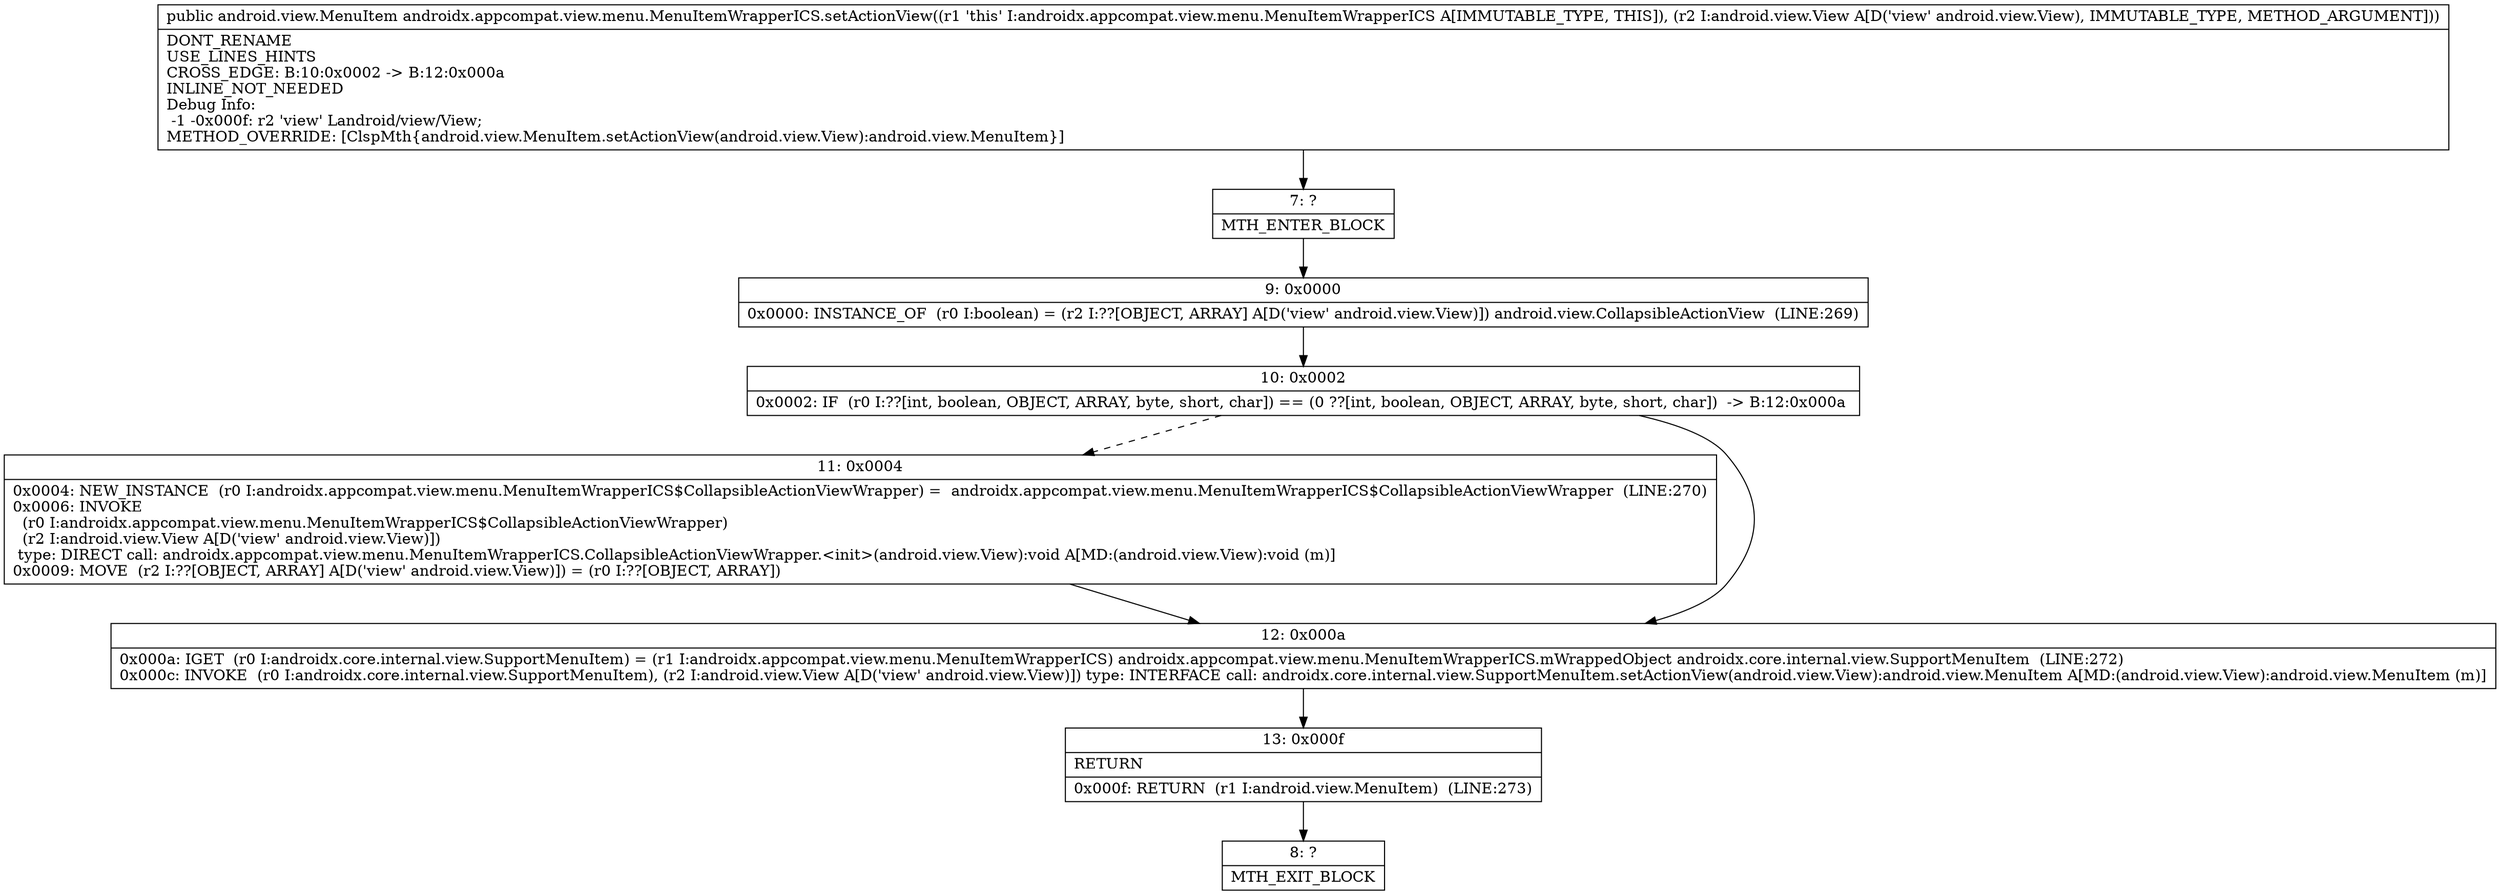 digraph "CFG forandroidx.appcompat.view.menu.MenuItemWrapperICS.setActionView(Landroid\/view\/View;)Landroid\/view\/MenuItem;" {
Node_7 [shape=record,label="{7\:\ ?|MTH_ENTER_BLOCK\l}"];
Node_9 [shape=record,label="{9\:\ 0x0000|0x0000: INSTANCE_OF  (r0 I:boolean) = (r2 I:??[OBJECT, ARRAY] A[D('view' android.view.View)]) android.view.CollapsibleActionView  (LINE:269)\l}"];
Node_10 [shape=record,label="{10\:\ 0x0002|0x0002: IF  (r0 I:??[int, boolean, OBJECT, ARRAY, byte, short, char]) == (0 ??[int, boolean, OBJECT, ARRAY, byte, short, char])  \-\> B:12:0x000a \l}"];
Node_11 [shape=record,label="{11\:\ 0x0004|0x0004: NEW_INSTANCE  (r0 I:androidx.appcompat.view.menu.MenuItemWrapperICS$CollapsibleActionViewWrapper) =  androidx.appcompat.view.menu.MenuItemWrapperICS$CollapsibleActionViewWrapper  (LINE:270)\l0x0006: INVOKE  \l  (r0 I:androidx.appcompat.view.menu.MenuItemWrapperICS$CollapsibleActionViewWrapper)\l  (r2 I:android.view.View A[D('view' android.view.View)])\l type: DIRECT call: androidx.appcompat.view.menu.MenuItemWrapperICS.CollapsibleActionViewWrapper.\<init\>(android.view.View):void A[MD:(android.view.View):void (m)]\l0x0009: MOVE  (r2 I:??[OBJECT, ARRAY] A[D('view' android.view.View)]) = (r0 I:??[OBJECT, ARRAY]) \l}"];
Node_12 [shape=record,label="{12\:\ 0x000a|0x000a: IGET  (r0 I:androidx.core.internal.view.SupportMenuItem) = (r1 I:androidx.appcompat.view.menu.MenuItemWrapperICS) androidx.appcompat.view.menu.MenuItemWrapperICS.mWrappedObject androidx.core.internal.view.SupportMenuItem  (LINE:272)\l0x000c: INVOKE  (r0 I:androidx.core.internal.view.SupportMenuItem), (r2 I:android.view.View A[D('view' android.view.View)]) type: INTERFACE call: androidx.core.internal.view.SupportMenuItem.setActionView(android.view.View):android.view.MenuItem A[MD:(android.view.View):android.view.MenuItem (m)]\l}"];
Node_13 [shape=record,label="{13\:\ 0x000f|RETURN\l|0x000f: RETURN  (r1 I:android.view.MenuItem)  (LINE:273)\l}"];
Node_8 [shape=record,label="{8\:\ ?|MTH_EXIT_BLOCK\l}"];
MethodNode[shape=record,label="{public android.view.MenuItem androidx.appcompat.view.menu.MenuItemWrapperICS.setActionView((r1 'this' I:androidx.appcompat.view.menu.MenuItemWrapperICS A[IMMUTABLE_TYPE, THIS]), (r2 I:android.view.View A[D('view' android.view.View), IMMUTABLE_TYPE, METHOD_ARGUMENT]))  | DONT_RENAME\lUSE_LINES_HINTS\lCROSS_EDGE: B:10:0x0002 \-\> B:12:0x000a\lINLINE_NOT_NEEDED\lDebug Info:\l  \-1 \-0x000f: r2 'view' Landroid\/view\/View;\lMETHOD_OVERRIDE: [ClspMth\{android.view.MenuItem.setActionView(android.view.View):android.view.MenuItem\}]\l}"];
MethodNode -> Node_7;Node_7 -> Node_9;
Node_9 -> Node_10;
Node_10 -> Node_11[style=dashed];
Node_10 -> Node_12;
Node_11 -> Node_12;
Node_12 -> Node_13;
Node_13 -> Node_8;
}

